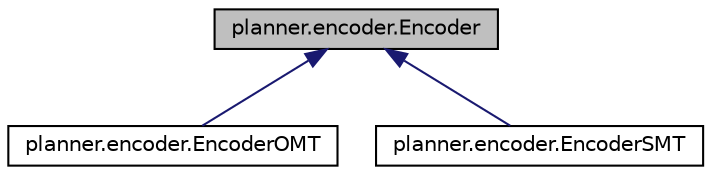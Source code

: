 digraph "planner.encoder.Encoder"
{
  edge [fontname="Helvetica",fontsize="10",labelfontname="Helvetica",labelfontsize="10"];
  node [fontname="Helvetica",fontsize="10",shape=record];
  Node1 [label="planner.encoder.Encoder",height=0.2,width=0.4,color="black", fillcolor="grey75", style="filled", fontcolor="black"];
  Node1 -> Node2 [dir="back",color="midnightblue",fontsize="10",style="solid",fontname="Helvetica"];
  Node2 [label="planner.encoder.EncoderOMT",height=0.2,width=0.4,color="black", fillcolor="white", style="filled",URL="$classplanner_1_1encoder_1_1EncoderOMT.html"];
  Node1 -> Node3 [dir="back",color="midnightblue",fontsize="10",style="solid",fontname="Helvetica"];
  Node3 [label="planner.encoder.EncoderSMT",height=0.2,width=0.4,color="black", fillcolor="white", style="filled",URL="$classplanner_1_1encoder_1_1EncoderSMT.html"];
}
